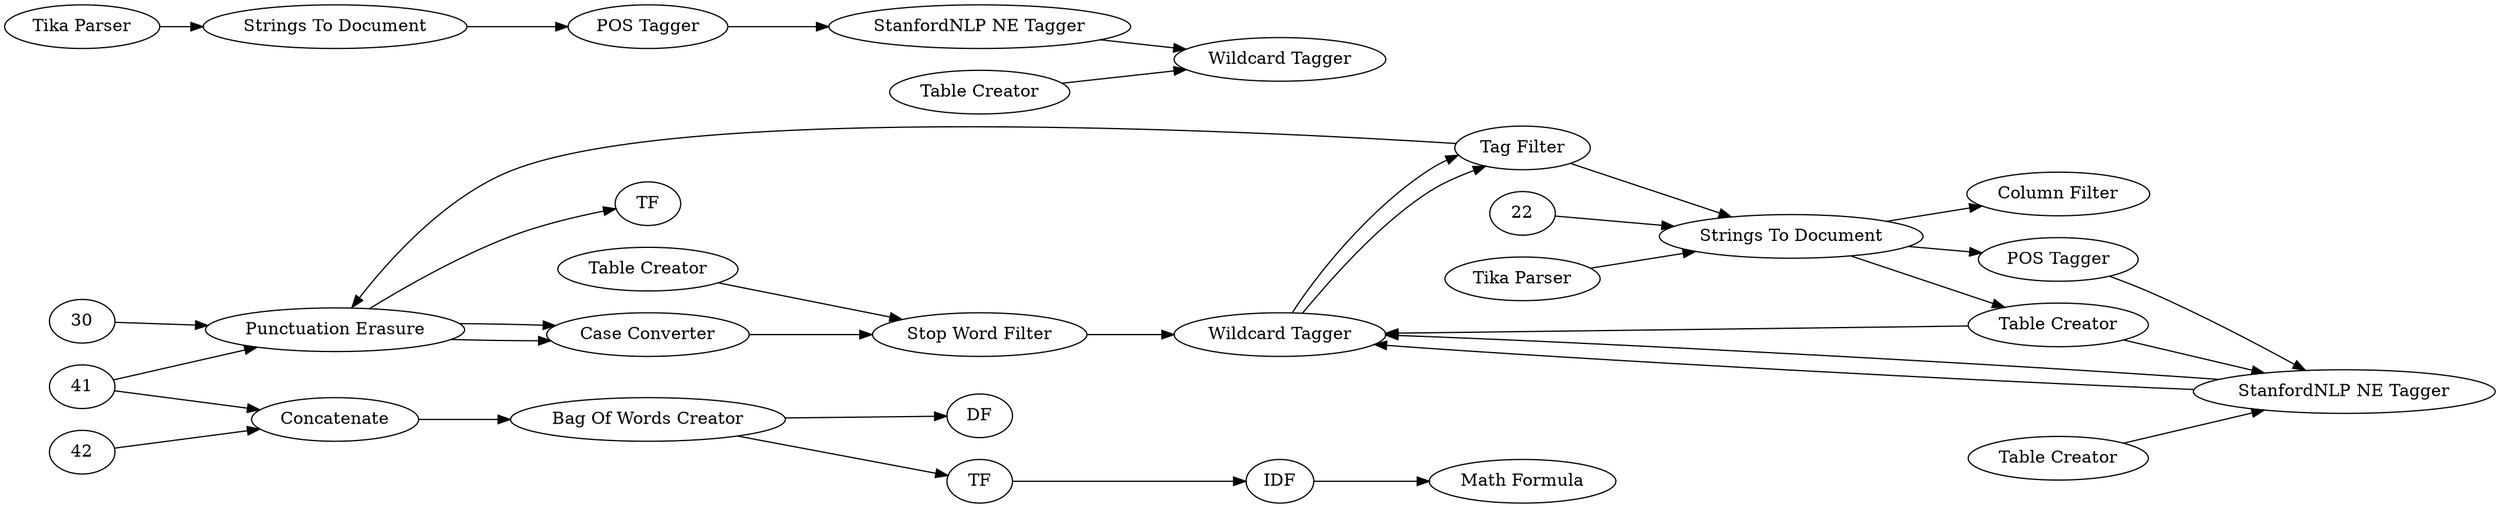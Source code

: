 digraph {
	23 [label="Bag Of Words Creator"]
	12 [label="Punctuation Erasure"]
	15 [label="Stop Word Filter"]
	16 [label="Case Converter"]
	17 [label="Tag Filter"]
	19 [label="Table Creator"]
	20 [label="Tag Filter"]
	4 [label="Tika Parser"]
	5 [label="Strings To Document"]
	7 [label="POS Tagger"]
	9 [label="StanfordNLP NE Tagger"]
	10 [label="Wildcard Tagger"]
	11 [label="Table Creator"]
	23 [label="Constant Value Column"]
	24 [label="Column Filter"]
	12 [label="Constant Value Column"]
	17 [label="Tag Filter"]
	20 [label="Tag Filter"]
	23 [label="Punctuation Erasure"]
	24 [label="Case Converter"]
	25 [label="Stop Word Filter"]
	26 [label="Table Creator"]
	12 [label="Strings To Document"]
	13 [label="Tika Parser"]
	14 [label="POS Tagger"]
	15 [label="StanfordNLP NE Tagger"]
	16 [label="Table Creator"]
	17 [label="Wildcard Tagger"]
	32 [label="Column Filter"]
	43 [label=TF]
	44 [label=Concatenate]
	45 [label="Bag Of Words Creator"]
	46 [label=DF]
	47 [label=IDF]
	48 [label=TF]
	49 [label="Math Formula"]
	4 -> 5
	5 -> 7
	7 -> 9
	9 -> 10
	11 -> 10
	12 -> 16
	15 -> 17
	16 -> 15
	17 -> 20
	19 -> 15
	20 -> 23
	22 -> 12
	23 -> 24
	12 -> 14
	13 -> 12
	14 -> 15
	15 -> 17
	16 -> 17
	12 -> 32
	17 -> 20
	20 -> 12
	23 -> 24
	24 -> 25
	25 -> 17
	26 -> 25
	30 -> 23
	23 -> 43
	41 -> 44
	41 -> 23
	42 -> 44
	44 -> 45
	45 -> 46
	45 -> 48
	47 -> 49
	48 -> 47
	rankdir=LR
}
